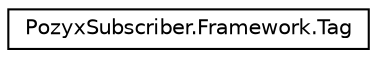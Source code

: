 digraph "Graphical Class Hierarchy"
{
  edge [fontname="Helvetica",fontsize="10",labelfontname="Helvetica",labelfontsize="10"];
  node [fontname="Helvetica",fontsize="10",shape=record];
  rankdir="LR";
  Node0 [label="PozyxSubscriber.Framework.Tag",height=0.2,width=0.4,color="black", fillcolor="white", style="filled",URL="$class_pozyx_subscriber_1_1_framework_1_1_tag.html"];
}
